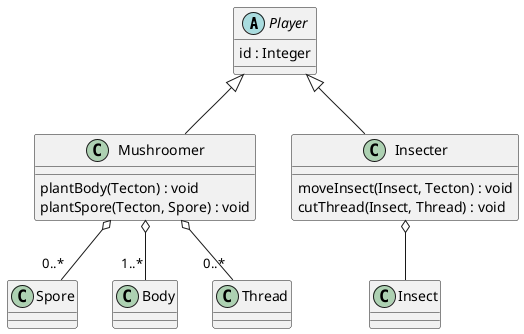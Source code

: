 @startuml player
abstract class Player{
    id : Integer
}

Player <|-- Mushroomer
Mushroomer o-- "0..*" Spore
Mushroomer o-- "1..*" Body
Mushroomer o-- "0..*" Thread
class Mushroomer{
    plantBody(Tecton) : void
    plantSpore(Tecton, Spore) : void
}

Player <|-- Insecter
Insecter o-- Insect
class Insecter{
    moveInsect(Insect, Tecton) : void
    cutThread(Insect, Thread) : void
}
@enduml